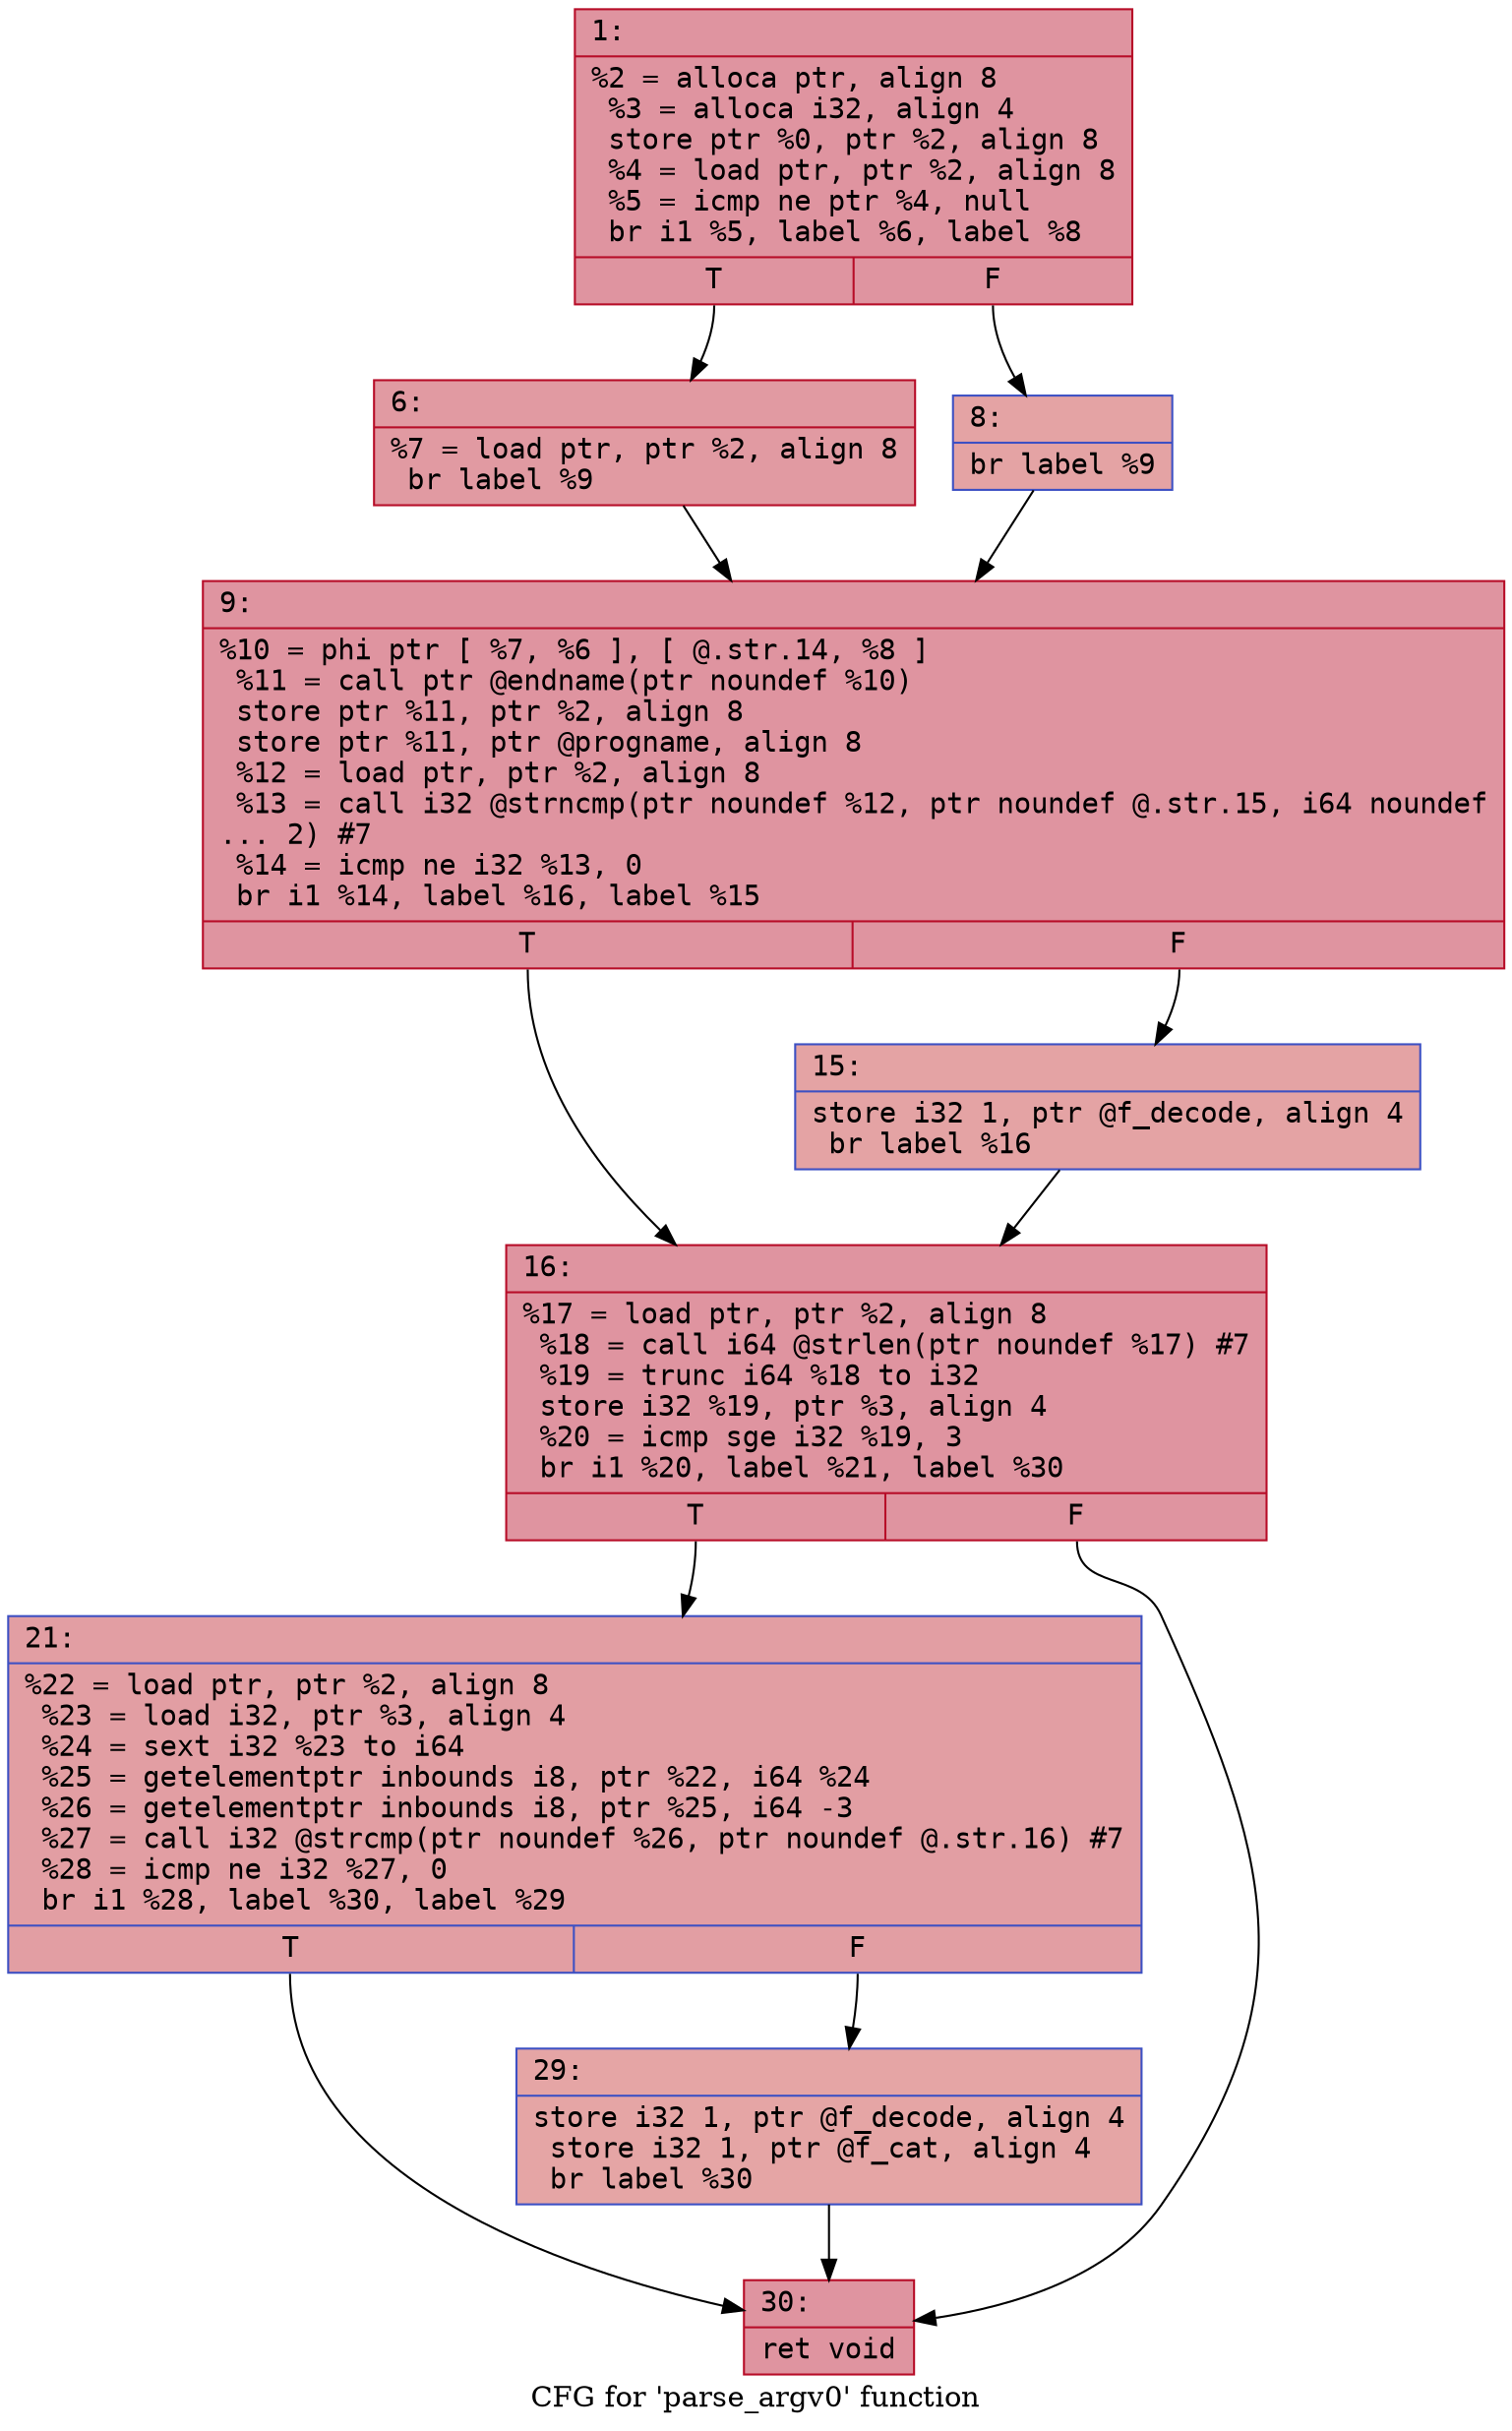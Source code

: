 digraph "CFG for 'parse_argv0' function" {
	label="CFG for 'parse_argv0' function";

	Node0x60000253f0c0 [shape=record,color="#b70d28ff", style=filled, fillcolor="#b70d2870" fontname="Courier",label="{1:\l|  %2 = alloca ptr, align 8\l  %3 = alloca i32, align 4\l  store ptr %0, ptr %2, align 8\l  %4 = load ptr, ptr %2, align 8\l  %5 = icmp ne ptr %4, null\l  br i1 %5, label %6, label %8\l|{<s0>T|<s1>F}}"];
	Node0x60000253f0c0:s0 -> Node0x60000253f110[tooltip="1 -> 6\nProbability 62.50%" ];
	Node0x60000253f0c0:s1 -> Node0x60000253f160[tooltip="1 -> 8\nProbability 37.50%" ];
	Node0x60000253f110 [shape=record,color="#b70d28ff", style=filled, fillcolor="#bb1b2c70" fontname="Courier",label="{6:\l|  %7 = load ptr, ptr %2, align 8\l  br label %9\l}"];
	Node0x60000253f110 -> Node0x60000253f1b0[tooltip="6 -> 9\nProbability 100.00%" ];
	Node0x60000253f160 [shape=record,color="#3d50c3ff", style=filled, fillcolor="#c32e3170" fontname="Courier",label="{8:\l|  br label %9\l}"];
	Node0x60000253f160 -> Node0x60000253f1b0[tooltip="8 -> 9\nProbability 100.00%" ];
	Node0x60000253f1b0 [shape=record,color="#b70d28ff", style=filled, fillcolor="#b70d2870" fontname="Courier",label="{9:\l|  %10 = phi ptr [ %7, %6 ], [ @.str.14, %8 ]\l  %11 = call ptr @endname(ptr noundef %10)\l  store ptr %11, ptr %2, align 8\l  store ptr %11, ptr @progname, align 8\l  %12 = load ptr, ptr %2, align 8\l  %13 = call i32 @strncmp(ptr noundef %12, ptr noundef @.str.15, i64 noundef\l... 2) #7\l  %14 = icmp ne i32 %13, 0\l  br i1 %14, label %16, label %15\l|{<s0>T|<s1>F}}"];
	Node0x60000253f1b0:s0 -> Node0x60000253f250[tooltip="9 -> 16\nProbability 62.50%" ];
	Node0x60000253f1b0:s1 -> Node0x60000253f200[tooltip="9 -> 15\nProbability 37.50%" ];
	Node0x60000253f200 [shape=record,color="#3d50c3ff", style=filled, fillcolor="#c32e3170" fontname="Courier",label="{15:\l|  store i32 1, ptr @f_decode, align 4\l  br label %16\l}"];
	Node0x60000253f200 -> Node0x60000253f250[tooltip="15 -> 16\nProbability 100.00%" ];
	Node0x60000253f250 [shape=record,color="#b70d28ff", style=filled, fillcolor="#b70d2870" fontname="Courier",label="{16:\l|  %17 = load ptr, ptr %2, align 8\l  %18 = call i64 @strlen(ptr noundef %17) #7\l  %19 = trunc i64 %18 to i32\l  store i32 %19, ptr %3, align 4\l  %20 = icmp sge i32 %19, 3\l  br i1 %20, label %21, label %30\l|{<s0>T|<s1>F}}"];
	Node0x60000253f250:s0 -> Node0x60000253f2a0[tooltip="16 -> 21\nProbability 50.00%" ];
	Node0x60000253f250:s1 -> Node0x60000253f340[tooltip="16 -> 30\nProbability 50.00%" ];
	Node0x60000253f2a0 [shape=record,color="#3d50c3ff", style=filled, fillcolor="#be242e70" fontname="Courier",label="{21:\l|  %22 = load ptr, ptr %2, align 8\l  %23 = load i32, ptr %3, align 4\l  %24 = sext i32 %23 to i64\l  %25 = getelementptr inbounds i8, ptr %22, i64 %24\l  %26 = getelementptr inbounds i8, ptr %25, i64 -3\l  %27 = call i32 @strcmp(ptr noundef %26, ptr noundef @.str.16) #7\l  %28 = icmp ne i32 %27, 0\l  br i1 %28, label %30, label %29\l|{<s0>T|<s1>F}}"];
	Node0x60000253f2a0:s0 -> Node0x60000253f340[tooltip="21 -> 30\nProbability 62.50%" ];
	Node0x60000253f2a0:s1 -> Node0x60000253f2f0[tooltip="21 -> 29\nProbability 37.50%" ];
	Node0x60000253f2f0 [shape=record,color="#3d50c3ff", style=filled, fillcolor="#c5333470" fontname="Courier",label="{29:\l|  store i32 1, ptr @f_decode, align 4\l  store i32 1, ptr @f_cat, align 4\l  br label %30\l}"];
	Node0x60000253f2f0 -> Node0x60000253f340[tooltip="29 -> 30\nProbability 100.00%" ];
	Node0x60000253f340 [shape=record,color="#b70d28ff", style=filled, fillcolor="#b70d2870" fontname="Courier",label="{30:\l|  ret void\l}"];
}
